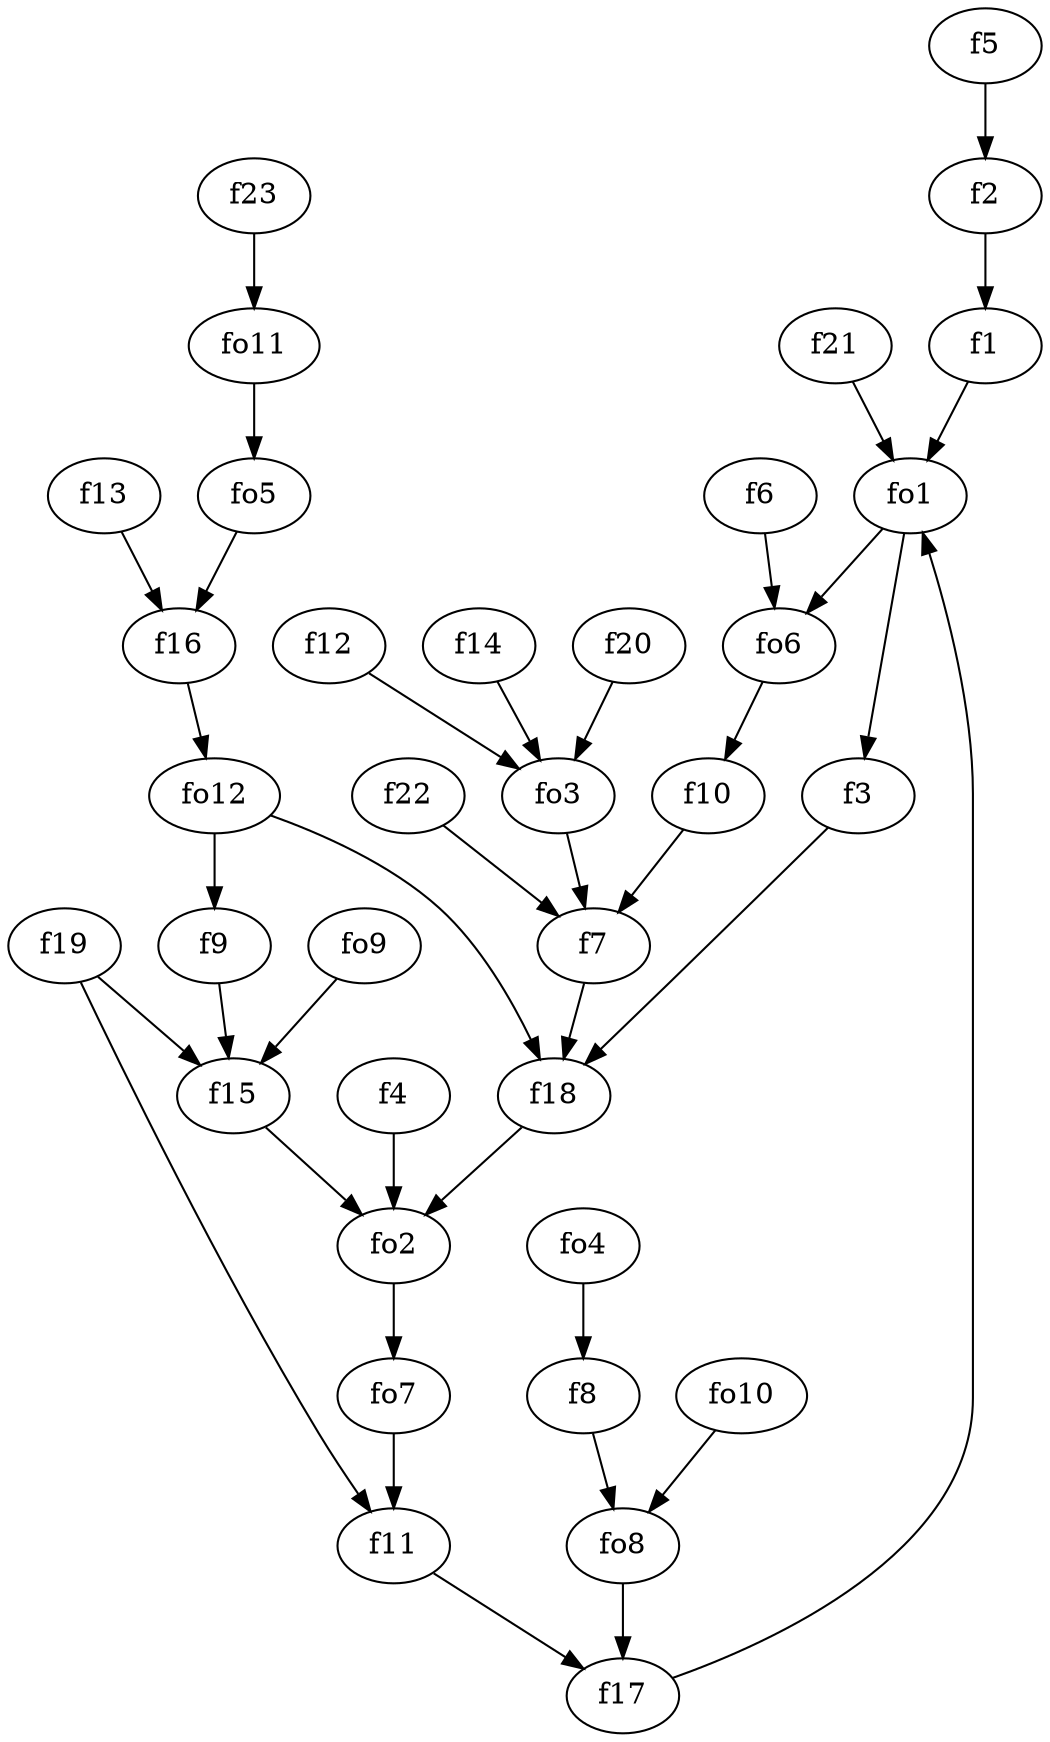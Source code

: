 strict digraph  {
f1;
f2;
f3;
f4;
f5;
f6;
f7;
f8;
f9;
f10;
f11;
f12;
f13;
f14;
f15;
f16;
f17;
f18;
f19;
f20;
f21;
f22;
f23;
fo1;
fo2;
fo3;
fo4;
fo5;
fo6;
fo7;
fo8;
fo9;
fo10;
fo11;
fo12;
f1 -> fo1  [weight=2];
f2 -> f1  [weight=2];
f3 -> f18  [weight=2];
f4 -> fo2  [weight=2];
f5 -> f2  [weight=2];
f6 -> fo6  [weight=2];
f7 -> f18  [weight=2];
f8 -> fo8  [weight=2];
f9 -> f15  [weight=2];
f10 -> f7  [weight=2];
f11 -> f17  [weight=2];
f12 -> fo3  [weight=2];
f13 -> f16  [weight=2];
f14 -> fo3  [weight=2];
f15 -> fo2  [weight=2];
f16 -> fo12  [weight=2];
f17 -> fo1  [weight=2];
f18 -> fo2  [weight=2];
f19 -> f15  [weight=2];
f19 -> f11  [weight=2];
f20 -> fo3  [weight=2];
f21 -> fo1  [weight=2];
f22 -> f7  [weight=2];
f23 -> fo11  [weight=2];
fo1 -> f3  [weight=2];
fo1 -> fo6  [weight=2];
fo2 -> fo7  [weight=2];
fo3 -> f7  [weight=2];
fo4 -> f8  [weight=2];
fo5 -> f16  [weight=2];
fo6 -> f10  [weight=2];
fo7 -> f11  [weight=2];
fo8 -> f17  [weight=2];
fo9 -> f15  [weight=2];
fo10 -> fo8  [weight=2];
fo11 -> fo5  [weight=2];
fo12 -> f9  [weight=2];
fo12 -> f18  [weight=2];
}

